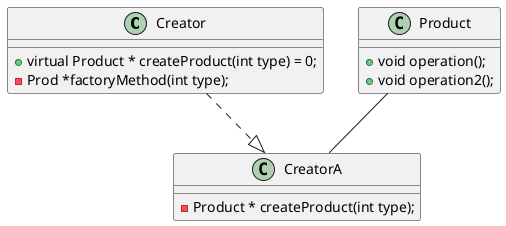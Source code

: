 @startuml
Class Creator {
  +virtual Product * createProduct(int type) = 0;
  -Prod *factoryMethod(int type);
}

Class CreatorA {

  -Product * createProduct(int type);
}

Class Product {

  +void operation();
  +void operation2();
}

Creator ..|> CreatorA

Product -- CreatorA

@enduml
